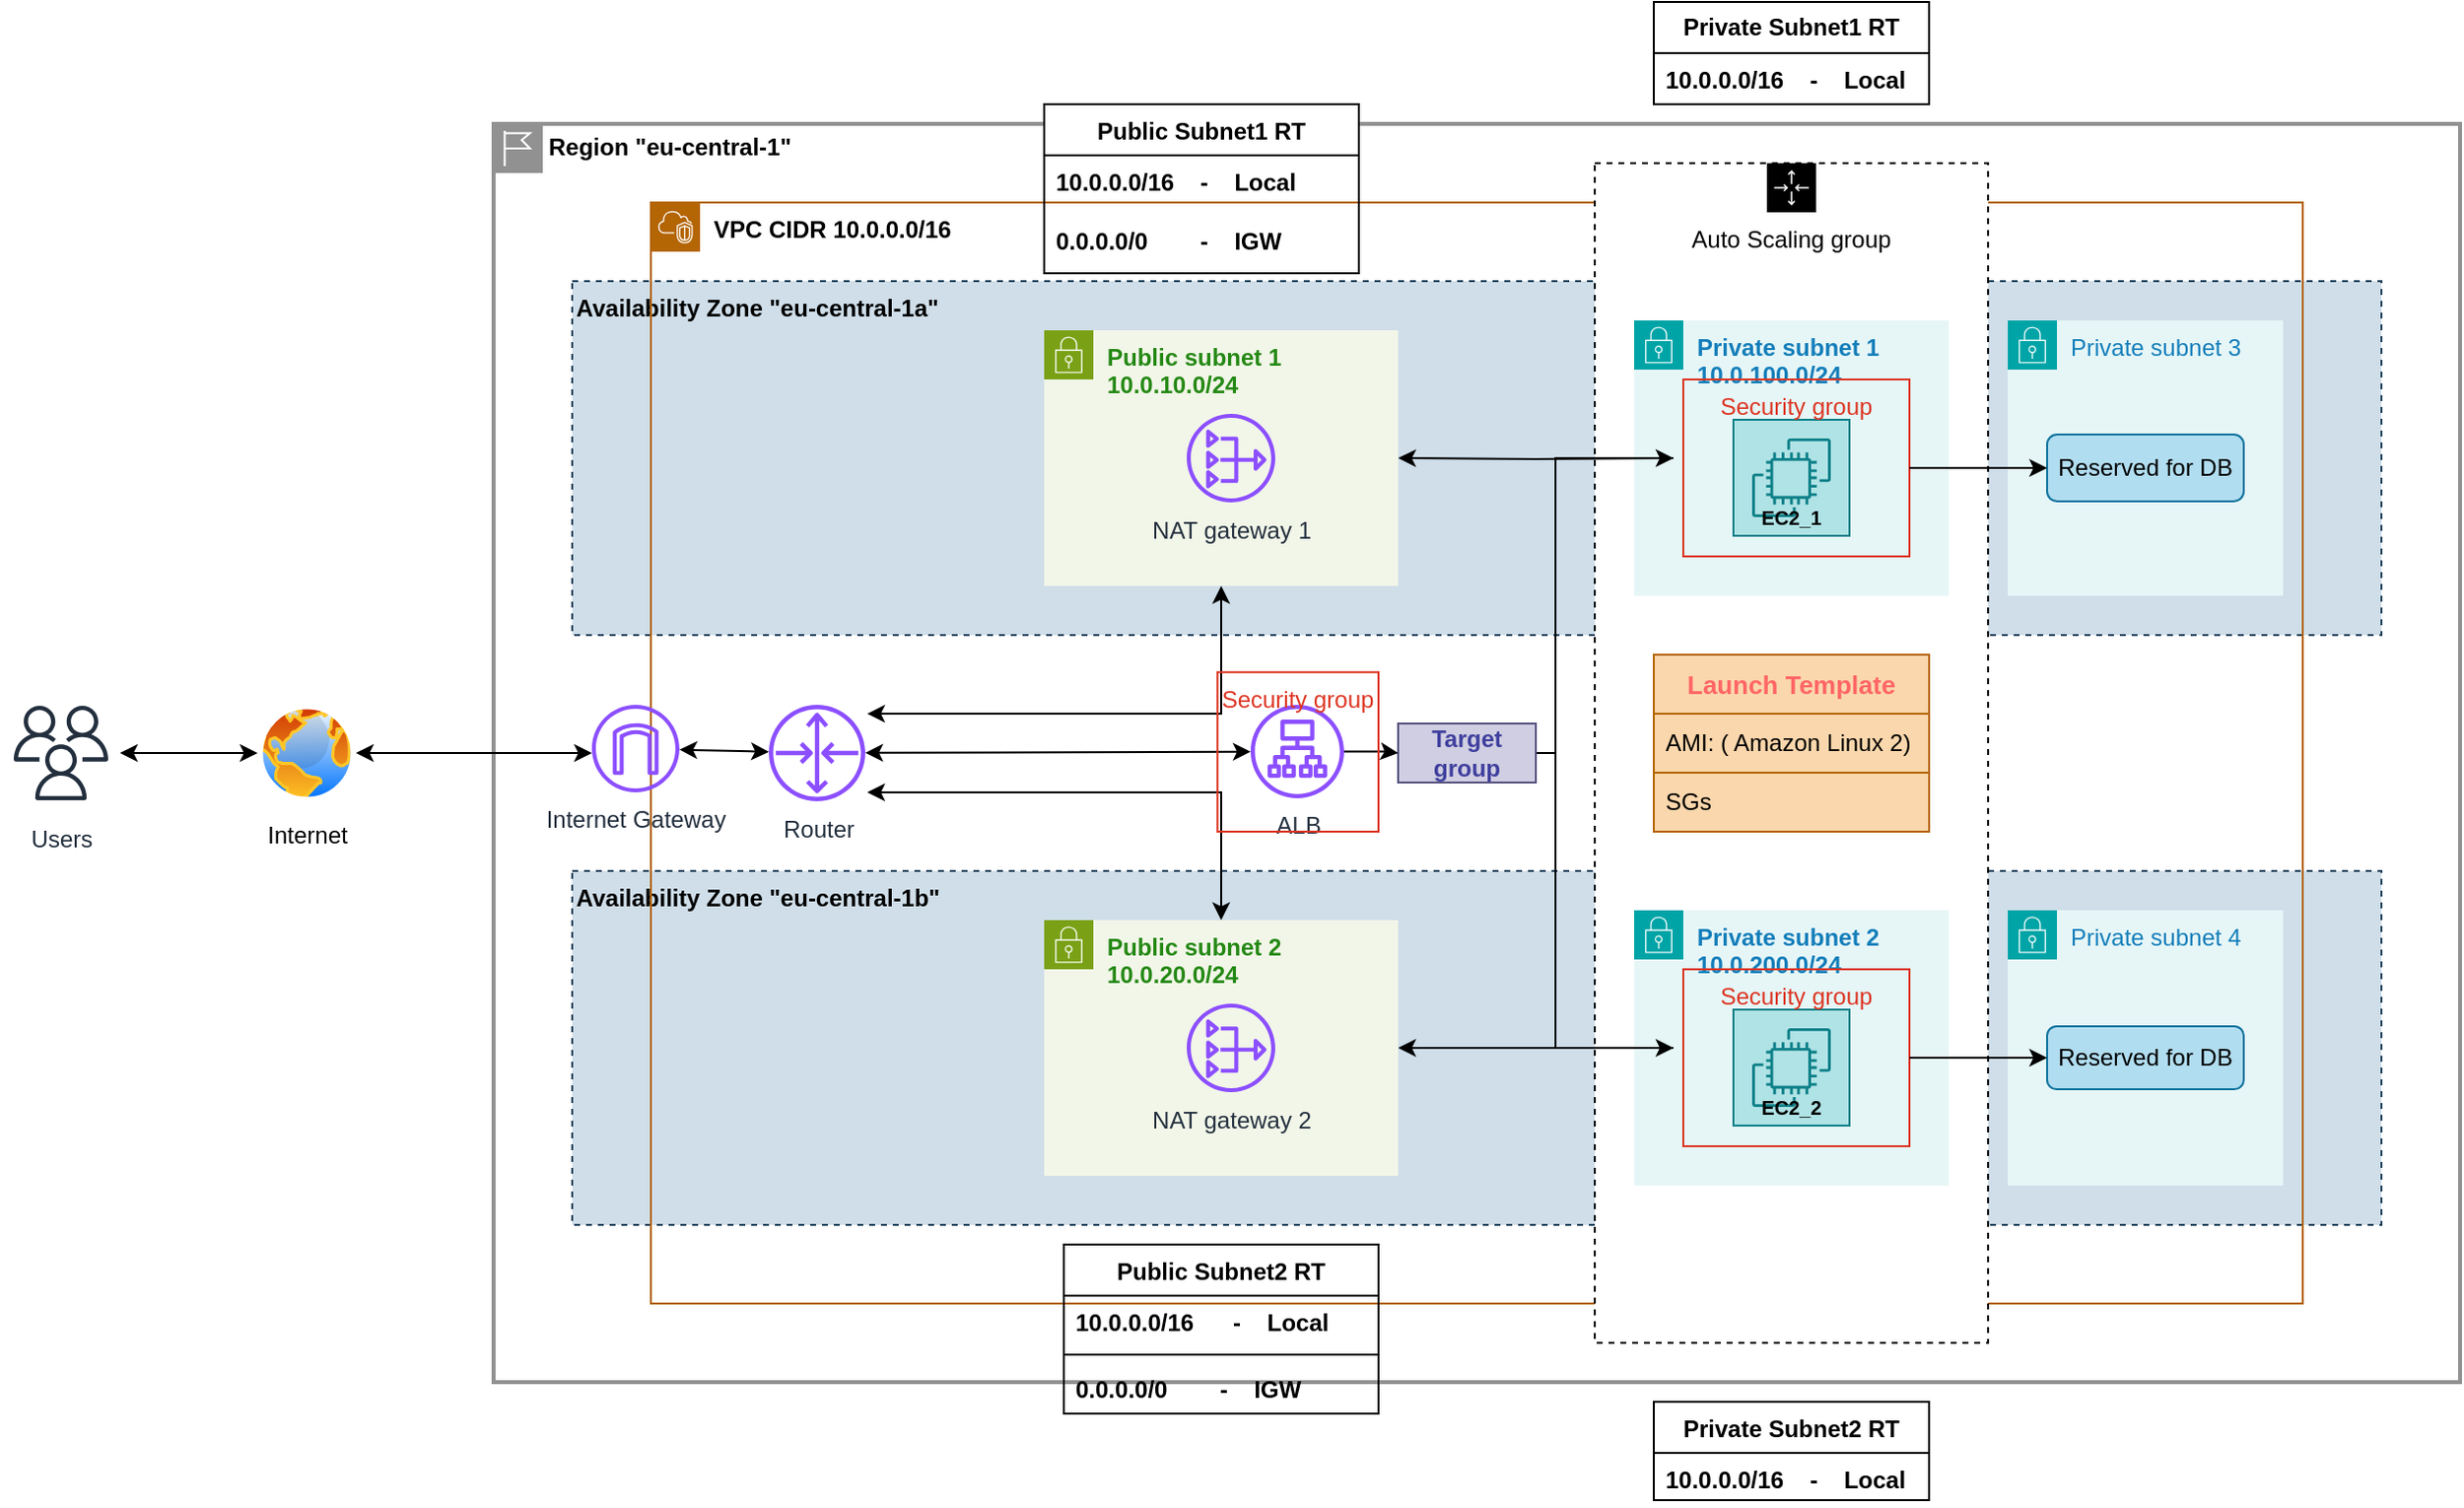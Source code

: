 <mxfile version="27.0.9">
  <diagram id="W_ylkD1GZ0CMVEJ1Mbur" name="Page-1">
    <mxGraphModel dx="2404" dy="2014" grid="1" gridSize="10" guides="1" tooltips="1" connect="1" arrows="1" fold="1" page="1" pageScale="1" pageWidth="850" pageHeight="1100" math="0" shadow="0">
      <root>
        <mxCell id="0" />
        <mxCell id="1" parent="0" />
        <mxCell id="fmBJG4NXic8gwKhfTQOQ-1" value="&lt;b&gt;Region &quot;eu-central-1&quot;&lt;/b&gt;" style="shape=mxgraph.ibm.box;prType=region;fontStyle=0;verticalAlign=top;align=left;spacingLeft=32;spacingTop=4;fillColor=none;rounded=0;whiteSpace=wrap;html=1;strokeColor=#919191;strokeWidth=2;dashed=0;container=1;spacing=-4;collapsible=0;expand=0;recursiveResize=0;" parent="1" vertex="1">
          <mxGeometry x="40" y="-80" width="1000" height="640" as="geometry" />
        </mxCell>
        <mxCell id="fmBJG4NXic8gwKhfTQOQ-2" value="&lt;b&gt;Availability Zone &quot;eu-central-1a&quot;&lt;/b&gt;" style="fillColor=#CFDEE9;strokeColor=#23445d;dashed=1;verticalAlign=top;fontStyle=0;whiteSpace=wrap;html=1;align=left;" parent="fmBJG4NXic8gwKhfTQOQ-1" vertex="1">
          <mxGeometry x="40" y="80" width="920" height="180" as="geometry" />
        </mxCell>
        <mxCell id="fmBJG4NXic8gwKhfTQOQ-3" value="&lt;b&gt;Availability Zone &quot;eu-central-1b&quot;&lt;/b&gt;" style="fillColor=#CFDEE9;strokeColor=#23445d;dashed=1;verticalAlign=top;fontStyle=0;whiteSpace=wrap;html=1;align=left;" parent="fmBJG4NXic8gwKhfTQOQ-1" vertex="1">
          <mxGeometry x="40" y="380" width="920" height="180" as="geometry" />
        </mxCell>
        <mxCell id="fmBJG4NXic8gwKhfTQOQ-4" value="&lt;b&gt;VPC CIDR 10.0.0.0/16&lt;/b&gt;" style="points=[[0,0],[0.25,0],[0.5,0],[0.75,0],[1,0],[1,0.25],[1,0.5],[1,0.75],[1,1],[0.75,1],[0.5,1],[0.25,1],[0,1],[0,0.75],[0,0.5],[0,0.25]];outlineConnect=0;html=1;whiteSpace=wrap;fontSize=12;fontStyle=0;container=1;pointerEvents=0;collapsible=0;recursiveResize=0;shape=mxgraph.aws4.group;grIcon=mxgraph.aws4.group_vpc2;verticalAlign=top;align=left;spacingLeft=30;dashed=0;fillColor=none;strokeColor=#b46504;" parent="fmBJG4NXic8gwKhfTQOQ-1" vertex="1">
          <mxGeometry x="80" y="40" width="840" height="560" as="geometry" />
        </mxCell>
        <mxCell id="fmBJG4NXic8gwKhfTQOQ-9" value="Router" style="sketch=0;outlineConnect=0;fontColor=#232F3E;gradientColor=none;fillColor=#8C4FFF;strokeColor=none;dashed=0;verticalLabelPosition=bottom;verticalAlign=top;align=center;html=1;fontSize=12;fontStyle=0;aspect=fixed;pointerEvents=1;shape=mxgraph.aws4.router;" parent="fmBJG4NXic8gwKhfTQOQ-4" vertex="1">
          <mxGeometry x="60" y="255.5" width="49" height="49" as="geometry" />
        </mxCell>
        <mxCell id="fmBJG4NXic8gwKhfTQOQ-14" value="Auto Scaling group" style="points=[[0,0],[0.25,0],[0.5,0],[0.75,0],[1,0],[1,0.25],[1,0.5],[1,0.75],[1,1],[0.75,1],[0.5,1],[0.25,1],[0,1],[0,0.75],[0,0.5],[0,0.25]];outlineConnect=0;html=1;whiteSpace=wrap;fontSize=12;fontStyle=0;container=1;pointerEvents=0;collapsible=0;recursiveResize=0;shape=mxgraph.aws4.groupCenter;grIcon=mxgraph.aws4.group_auto_scaling_group;grStroke=1;verticalAlign=top;align=center;dashed=1;spacingTop=25;" parent="fmBJG4NXic8gwKhfTQOQ-4" vertex="1">
          <mxGeometry x="480" y="-20" width="200" height="600" as="geometry" />
        </mxCell>
        <mxCell id="fmBJG4NXic8gwKhfTQOQ-17" value="&lt;b&gt;Private subnet 1 10.0.100.0/24&lt;/b&gt;" style="points=[[0,0],[0.25,0],[0.5,0],[0.75,0],[1,0],[1,0.25],[1,0.5],[1,0.75],[1,1],[0.75,1],[0.5,1],[0.25,1],[0,1],[0,0.75],[0,0.5],[0,0.25]];outlineConnect=0;gradientColor=none;html=1;whiteSpace=wrap;fontSize=12;fontStyle=0;container=1;pointerEvents=0;collapsible=0;recursiveResize=0;shape=mxgraph.aws4.group;grIcon=mxgraph.aws4.group_security_group;grStroke=0;strokeColor=#00A4A6;fillColor=#E6F6F7;verticalAlign=top;align=left;spacingLeft=30;fontColor=#147EBA;dashed=0;" parent="fmBJG4NXic8gwKhfTQOQ-14" vertex="1">
          <mxGeometry x="20" y="80" width="160" height="140" as="geometry" />
        </mxCell>
        <mxCell id="fmBJG4NXic8gwKhfTQOQ-27" value="EC2_1" style="sketch=0;outlineConnect=0;strokeColor=#0e8088;fillColor=#b0e3e6;dashed=0;verticalLabelPosition=middle;verticalAlign=bottom;align=center;html=1;whiteSpace=wrap;fontSize=10;fontStyle=1;spacing=3;shape=mxgraph.aws4.productIcon;prIcon=mxgraph.aws4.ec2;" parent="fmBJG4NXic8gwKhfTQOQ-17" vertex="1">
          <mxGeometry x="50" y="50" width="60" height="60" as="geometry" />
        </mxCell>
        <mxCell id="fmBJG4NXic8gwKhfTQOQ-50" value="Security group" style="fillColor=none;strokeColor=#DD3522;verticalAlign=top;fontStyle=0;fontColor=#DD3522;whiteSpace=wrap;html=1;" parent="fmBJG4NXic8gwKhfTQOQ-17" vertex="1">
          <mxGeometry x="25" y="30" width="115" height="90" as="geometry" />
        </mxCell>
        <mxCell id="fmBJG4NXic8gwKhfTQOQ-18" value="&lt;b&gt;Private subnet 2 10.0.200.0/24&lt;/b&gt;" style="points=[[0,0],[0.25,0],[0.5,0],[0.75,0],[1,0],[1,0.25],[1,0.5],[1,0.75],[1,1],[0.75,1],[0.5,1],[0.25,1],[0,1],[0,0.75],[0,0.5],[0,0.25]];outlineConnect=0;gradientColor=none;html=1;whiteSpace=wrap;fontSize=12;fontStyle=0;container=1;pointerEvents=0;collapsible=0;recursiveResize=0;shape=mxgraph.aws4.group;grIcon=mxgraph.aws4.group_security_group;grStroke=0;strokeColor=#00A4A6;fillColor=#E6F6F7;verticalAlign=top;align=left;spacingLeft=30;fontColor=#147EBA;dashed=0;" parent="fmBJG4NXic8gwKhfTQOQ-14" vertex="1">
          <mxGeometry x="20" y="380" width="160" height="140" as="geometry" />
        </mxCell>
        <mxCell id="fmBJG4NXic8gwKhfTQOQ-28" value="EC2_2" style="sketch=0;outlineConnect=0;strokeColor=#0e8088;fillColor=#b0e3e6;dashed=0;verticalLabelPosition=middle;verticalAlign=bottom;align=center;html=1;whiteSpace=wrap;fontSize=10;fontStyle=1;spacing=3;shape=mxgraph.aws4.productIcon;prIcon=mxgraph.aws4.ec2;" parent="fmBJG4NXic8gwKhfTQOQ-18" vertex="1">
          <mxGeometry x="50" y="50" width="60" height="60" as="geometry" />
        </mxCell>
        <mxCell id="fmBJG4NXic8gwKhfTQOQ-53" value="Security group" style="fillColor=none;strokeColor=#DD3522;verticalAlign=top;fontStyle=0;fontColor=#DD3522;whiteSpace=wrap;html=1;" parent="fmBJG4NXic8gwKhfTQOQ-18" vertex="1">
          <mxGeometry x="25" y="30" width="115" height="90" as="geometry" />
        </mxCell>
        <mxCell id="fmBJG4NXic8gwKhfTQOQ-56" value="&lt;b&gt;&lt;font style=&quot;font-size: 13px; color: rgb(255, 102, 102);&quot;&gt;Launch Template&lt;/font&gt;&lt;/b&gt;" style="swimlane;fontStyle=0;childLayout=stackLayout;horizontal=1;startSize=30;horizontalStack=0;resizeParent=1;resizeParentMax=0;resizeLast=0;collapsible=1;marginBottom=0;whiteSpace=wrap;html=1;fillColor=#fad7ac;strokeColor=#b46504;" parent="fmBJG4NXic8gwKhfTQOQ-14" vertex="1">
          <mxGeometry x="30" y="250" width="140" height="90" as="geometry" />
        </mxCell>
        <mxCell id="fmBJG4NXic8gwKhfTQOQ-57" value="AMI: ( Amazon Linux 2)" style="text;strokeColor=#b46504;fillColor=#fad7ac;align=left;verticalAlign=middle;spacingLeft=4;spacingRight=4;overflow=hidden;points=[[0,0.5],[1,0.5]];portConstraint=eastwest;rotatable=0;whiteSpace=wrap;html=1;" parent="fmBJG4NXic8gwKhfTQOQ-56" vertex="1">
          <mxGeometry y="30" width="140" height="30" as="geometry" />
        </mxCell>
        <mxCell id="fmBJG4NXic8gwKhfTQOQ-58" value="SGs" style="text;strokeColor=#b46504;fillColor=#fad7ac;align=left;verticalAlign=middle;spacingLeft=4;spacingRight=4;overflow=hidden;points=[[0,0.5],[1,0.5]];portConstraint=eastwest;rotatable=0;whiteSpace=wrap;html=1;" parent="fmBJG4NXic8gwKhfTQOQ-56" vertex="1">
          <mxGeometry y="60" width="140" height="30" as="geometry" />
        </mxCell>
        <mxCell id="fmBJG4NXic8gwKhfTQOQ-15" value="&lt;b&gt;Public subnet 1 10.0.10.0/24&lt;/b&gt;" style="points=[[0,0],[0.25,0],[0.5,0],[0.75,0],[1,0],[1,0.25],[1,0.5],[1,0.75],[1,1],[0.75,1],[0.5,1],[0.25,1],[0,1],[0,0.75],[0,0.5],[0,0.25]];outlineConnect=0;gradientColor=none;html=1;whiteSpace=wrap;fontSize=12;fontStyle=0;container=1;pointerEvents=0;collapsible=0;recursiveResize=0;shape=mxgraph.aws4.group;grIcon=mxgraph.aws4.group_security_group;grStroke=0;strokeColor=#7AA116;fillColor=#F2F6E8;verticalAlign=top;align=left;spacingLeft=30;fontColor=#248814;dashed=0;" parent="fmBJG4NXic8gwKhfTQOQ-4" vertex="1">
          <mxGeometry x="200" y="65" width="180" height="130" as="geometry" />
        </mxCell>
        <mxCell id="fmBJG4NXic8gwKhfTQOQ-24" value="NAT gateway 1" style="sketch=0;outlineConnect=0;fontColor=#232F3E;gradientColor=none;fillColor=#8C4FFF;strokeColor=none;dashed=0;verticalLabelPosition=bottom;verticalAlign=top;align=center;html=1;fontSize=12;fontStyle=0;aspect=fixed;pointerEvents=1;shape=mxgraph.aws4.nat_gateway;" parent="fmBJG4NXic8gwKhfTQOQ-15" vertex="1">
          <mxGeometry x="72.5" y="42.5" width="45" height="45" as="geometry" />
        </mxCell>
        <mxCell id="fmBJG4NXic8gwKhfTQOQ-16" value="&lt;b&gt;Public subnet 2 10.0.20.0/24&lt;/b&gt;" style="points=[[0,0],[0.25,0],[0.5,0],[0.75,0],[1,0],[1,0.25],[1,0.5],[1,0.75],[1,1],[0.75,1],[0.5,1],[0.25,1],[0,1],[0,0.75],[0,0.5],[0,0.25]];outlineConnect=0;gradientColor=none;html=1;whiteSpace=wrap;fontSize=12;fontStyle=0;container=1;pointerEvents=0;collapsible=0;recursiveResize=0;shape=mxgraph.aws4.group;grIcon=mxgraph.aws4.group_security_group;grStroke=0;strokeColor=#7AA116;fillColor=#F2F6E8;verticalAlign=top;align=left;spacingLeft=30;fontColor=#248814;dashed=0;" parent="fmBJG4NXic8gwKhfTQOQ-4" vertex="1">
          <mxGeometry x="200" y="365" width="180" height="130" as="geometry" />
        </mxCell>
        <mxCell id="fmBJG4NXic8gwKhfTQOQ-23" value="NAT gateway 2" style="sketch=0;outlineConnect=0;fontColor=#232F3E;gradientColor=none;fillColor=#8C4FFF;strokeColor=none;dashed=0;verticalLabelPosition=bottom;verticalAlign=top;align=center;html=1;fontSize=12;fontStyle=0;aspect=fixed;pointerEvents=1;shape=mxgraph.aws4.nat_gateway;" parent="fmBJG4NXic8gwKhfTQOQ-16" vertex="1">
          <mxGeometry x="72.5" y="42.5" width="45" height="45" as="geometry" />
        </mxCell>
        <mxCell id="fmBJG4NXic8gwKhfTQOQ-19" value="Private subnet 3" style="points=[[0,0],[0.25,0],[0.5,0],[0.75,0],[1,0],[1,0.25],[1,0.5],[1,0.75],[1,1],[0.75,1],[0.5,1],[0.25,1],[0,1],[0,0.75],[0,0.5],[0,0.25]];outlineConnect=0;gradientColor=none;html=1;whiteSpace=wrap;fontSize=12;fontStyle=0;container=1;pointerEvents=0;collapsible=0;recursiveResize=0;shape=mxgraph.aws4.group;grIcon=mxgraph.aws4.group_security_group;grStroke=0;strokeColor=#00A4A6;fillColor=#E6F6F7;verticalAlign=top;align=left;spacingLeft=30;fontColor=#147EBA;dashed=0;" parent="fmBJG4NXic8gwKhfTQOQ-4" vertex="1">
          <mxGeometry x="690" y="60" width="140" height="140" as="geometry" />
        </mxCell>
        <mxCell id="fmBJG4NXic8gwKhfTQOQ-20" value="Private subnet 4" style="points=[[0,0],[0.25,0],[0.5,0],[0.75,0],[1,0],[1,0.25],[1,0.5],[1,0.75],[1,1],[0.75,1],[0.5,1],[0.25,1],[0,1],[0,0.75],[0,0.5],[0,0.25]];outlineConnect=0;gradientColor=none;html=1;whiteSpace=wrap;fontSize=12;fontStyle=0;container=1;pointerEvents=0;collapsible=0;recursiveResize=0;shape=mxgraph.aws4.group;grIcon=mxgraph.aws4.group_security_group;grStroke=0;strokeColor=#00A4A6;fillColor=#E6F6F7;verticalAlign=top;align=left;spacingLeft=30;fontColor=#147EBA;dashed=0;" parent="fmBJG4NXic8gwKhfTQOQ-4" vertex="1">
          <mxGeometry x="690" y="360" width="140" height="140" as="geometry" />
        </mxCell>
        <mxCell id="fmBJG4NXic8gwKhfTQOQ-30" value="Reserved for DB" style="rounded=1;whiteSpace=wrap;html=1;fillColor=#b1ddf0;strokeColor=#10739e;" parent="fmBJG4NXic8gwKhfTQOQ-20" vertex="1">
          <mxGeometry x="20" y="59" width="100" height="32" as="geometry" />
        </mxCell>
        <mxCell id="fmBJG4NXic8gwKhfTQOQ-43" value="" style="endArrow=classic;startArrow=classic;html=1;rounded=0;entryX=0.5;entryY=1;entryDx=0;entryDy=0;exitX=1.02;exitY=0.092;exitDx=0;exitDy=0;exitPerimeter=0;" parent="fmBJG4NXic8gwKhfTQOQ-4" source="fmBJG4NXic8gwKhfTQOQ-9" target="fmBJG4NXic8gwKhfTQOQ-15" edge="1">
          <mxGeometry width="50" height="50" relative="1" as="geometry">
            <mxPoint x="120" y="270" as="sourcePoint" />
            <mxPoint x="280" y="210" as="targetPoint" />
            <Array as="points">
              <mxPoint x="290" y="260" />
            </Array>
          </mxGeometry>
        </mxCell>
        <mxCell id="fmBJG4NXic8gwKhfTQOQ-46" value="" style="endArrow=classic;startArrow=classic;html=1;rounded=0;entryX=0.5;entryY=0;entryDx=0;entryDy=0;" parent="fmBJG4NXic8gwKhfTQOQ-4" target="fmBJG4NXic8gwKhfTQOQ-16" edge="1">
          <mxGeometry width="50" height="50" relative="1" as="geometry">
            <mxPoint x="110" y="300" as="sourcePoint" />
            <mxPoint x="300" y="300" as="targetPoint" />
            <Array as="points">
              <mxPoint x="290" y="300" />
            </Array>
          </mxGeometry>
        </mxCell>
        <mxCell id="fmBJG4NXic8gwKhfTQOQ-47" style="edgeStyle=orthogonalEdgeStyle;rounded=0;orthogonalLoop=1;jettySize=auto;html=1;entryX=1;entryY=0.5;entryDx=0;entryDy=0;" parent="fmBJG4NXic8gwKhfTQOQ-4" target="fmBJG4NXic8gwKhfTQOQ-15" edge="1">
          <mxGeometry relative="1" as="geometry">
            <mxPoint x="520" y="130" as="sourcePoint" />
          </mxGeometry>
        </mxCell>
        <mxCell id="fmBJG4NXic8gwKhfTQOQ-48" style="edgeStyle=orthogonalEdgeStyle;rounded=0;orthogonalLoop=1;jettySize=auto;html=1;" parent="fmBJG4NXic8gwKhfTQOQ-4" edge="1">
          <mxGeometry relative="1" as="geometry">
            <mxPoint x="520" y="430" as="sourcePoint" />
            <mxPoint x="380" y="430" as="targetPoint" />
          </mxGeometry>
        </mxCell>
        <mxCell id="fmBJG4NXic8gwKhfTQOQ-64" style="edgeStyle=orthogonalEdgeStyle;rounded=0;orthogonalLoop=1;jettySize=auto;html=1;" parent="fmBJG4NXic8gwKhfTQOQ-4" source="fmBJG4NXic8gwKhfTQOQ-60" edge="1">
          <mxGeometry relative="1" as="geometry">
            <Array as="points">
              <mxPoint x="460" y="280" />
              <mxPoint x="460" y="130" />
            </Array>
            <mxPoint x="520" y="130" as="targetPoint" />
          </mxGeometry>
        </mxCell>
        <mxCell id="fmBJG4NXic8gwKhfTQOQ-60" value="&lt;b&gt;&lt;font style=&quot;color: rgb(63, 63, 158);&quot;&gt;Target group&lt;/font&gt;&lt;/b&gt;" style="rounded=0;whiteSpace=wrap;html=1;fillColor=#d0cee2;strokeColor=#56517e;" parent="fmBJG4NXic8gwKhfTQOQ-4" vertex="1">
          <mxGeometry x="380" y="265" width="70" height="30" as="geometry" />
        </mxCell>
        <mxCell id="fmBJG4NXic8gwKhfTQOQ-38" style="edgeStyle=orthogonalEdgeStyle;rounded=0;orthogonalLoop=1;jettySize=auto;html=1;entryX=0;entryY=0.5;entryDx=0;entryDy=0;exitX=1;exitY=0.5;exitDx=0;exitDy=0;" parent="fmBJG4NXic8gwKhfTQOQ-4" source="fmBJG4NXic8gwKhfTQOQ-53" target="fmBJG4NXic8gwKhfTQOQ-30" edge="1">
          <mxGeometry relative="1" as="geometry">
            <mxPoint x="640" y="430" as="sourcePoint" />
          </mxGeometry>
        </mxCell>
        <mxCell id="fmBJG4NXic8gwKhfTQOQ-8" value="Internet Gateway" style="sketch=0;outlineConnect=0;fontColor=#232F3E;gradientColor=none;fillColor=#8C4FFF;strokeColor=none;dashed=0;verticalLabelPosition=bottom;verticalAlign=top;align=center;html=1;fontSize=12;fontStyle=0;aspect=fixed;pointerEvents=1;shape=mxgraph.aws4.internet_gateway;" parent="fmBJG4NXic8gwKhfTQOQ-1" vertex="1">
          <mxGeometry x="50" y="295.5" width="44.5" height="44.5" as="geometry" />
        </mxCell>
        <mxCell id="fmBJG4NXic8gwKhfTQOQ-10" value="" style="endArrow=classic;startArrow=classic;html=1;rounded=0;" parent="fmBJG4NXic8gwKhfTQOQ-1" source="fmBJG4NXic8gwKhfTQOQ-8" target="fmBJG4NXic8gwKhfTQOQ-9" edge="1">
          <mxGeometry width="50" height="50" relative="1" as="geometry">
            <mxPoint x="100" y="370" as="sourcePoint" />
            <mxPoint x="150" y="320" as="targetPoint" />
          </mxGeometry>
        </mxCell>
        <mxCell id="fmBJG4NXic8gwKhfTQOQ-29" value="Reserved for DB" style="rounded=1;whiteSpace=wrap;html=1;fillColor=#b1ddf0;strokeColor=#10739e;" parent="fmBJG4NXic8gwKhfTQOQ-1" vertex="1">
          <mxGeometry x="790" y="158" width="100" height="34" as="geometry" />
        </mxCell>
        <mxCell id="fmBJG4NXic8gwKhfTQOQ-63" style="edgeStyle=orthogonalEdgeStyle;rounded=0;orthogonalLoop=1;jettySize=auto;html=1;" parent="fmBJG4NXic8gwKhfTQOQ-1" source="fmBJG4NXic8gwKhfTQOQ-31" target="fmBJG4NXic8gwKhfTQOQ-60" edge="1">
          <mxGeometry relative="1" as="geometry" />
        </mxCell>
        <mxCell id="fmBJG4NXic8gwKhfTQOQ-31" value="ALB" style="sketch=0;outlineConnect=0;fontColor=#232F3E;gradientColor=none;fillColor=#8C4FFF;strokeColor=none;dashed=0;verticalLabelPosition=bottom;verticalAlign=top;align=center;html=1;fontSize=12;fontStyle=0;aspect=fixed;pointerEvents=1;shape=mxgraph.aws4.application_load_balancer;" parent="fmBJG4NXic8gwKhfTQOQ-1" vertex="1">
          <mxGeometry x="385" y="295.5" width="47.5" height="47.5" as="geometry" />
        </mxCell>
        <mxCell id="fmBJG4NXic8gwKhfTQOQ-32" value="" style="endArrow=classic;startArrow=classic;html=1;rounded=0;" parent="fmBJG4NXic8gwKhfTQOQ-1" source="fmBJG4NXic8gwKhfTQOQ-9" target="fmBJG4NXic8gwKhfTQOQ-31" edge="1">
          <mxGeometry width="50" height="50" relative="1" as="geometry">
            <mxPoint x="270" y="350" as="sourcePoint" />
            <mxPoint x="320" y="300" as="targetPoint" />
          </mxGeometry>
        </mxCell>
        <mxCell id="fmBJG4NXic8gwKhfTQOQ-40" style="edgeStyle=orthogonalEdgeStyle;rounded=0;orthogonalLoop=1;jettySize=auto;html=1;exitX=1;exitY=0.5;exitDx=0;exitDy=0;" parent="fmBJG4NXic8gwKhfTQOQ-1" source="fmBJG4NXic8gwKhfTQOQ-50" target="fmBJG4NXic8gwKhfTQOQ-29" edge="1">
          <mxGeometry relative="1" as="geometry">
            <mxPoint x="720" y="170" as="sourcePoint" />
          </mxGeometry>
        </mxCell>
        <mxCell id="1ShqfxVxxdJUtC7kcMgE-1" value="Security group" style="fillColor=none;strokeColor=#DD3522;verticalAlign=top;fontStyle=0;fontColor=#DD3522;whiteSpace=wrap;html=1;" parent="fmBJG4NXic8gwKhfTQOQ-1" vertex="1">
          <mxGeometry x="368.13" y="278.88" width="81.87" height="81.12" as="geometry" />
        </mxCell>
        <mxCell id="1ShqfxVxxdJUtC7kcMgE-49" value="Public Subnet2 RT" style="swimlane;fontStyle=1;align=center;verticalAlign=top;childLayout=stackLayout;horizontal=1;startSize=26;horizontalStack=0;resizeParent=1;resizeParentMax=0;resizeLast=0;collapsible=1;marginBottom=0;whiteSpace=wrap;html=1;" parent="fmBJG4NXic8gwKhfTQOQ-1" vertex="1">
          <mxGeometry x="290" y="570" width="160" height="86" as="geometry" />
        </mxCell>
        <mxCell id="1ShqfxVxxdJUtC7kcMgE-50" value="&lt;b&gt;10.0.0.0/16&amp;nbsp; &amp;nbsp; &amp;nbsp; -&amp;nbsp; &amp;nbsp; Local&lt;/b&gt;" style="text;strokeColor=none;fillColor=none;align=left;verticalAlign=top;spacingLeft=4;spacingRight=4;overflow=hidden;rotatable=0;points=[[0,0.5],[1,0.5]];portConstraint=eastwest;whiteSpace=wrap;html=1;" parent="1ShqfxVxxdJUtC7kcMgE-49" vertex="1">
          <mxGeometry y="26" width="160" height="26" as="geometry" />
        </mxCell>
        <mxCell id="1ShqfxVxxdJUtC7kcMgE-51" value="" style="line;strokeWidth=1;fillColor=none;align=left;verticalAlign=middle;spacingTop=-1;spacingLeft=3;spacingRight=3;rotatable=0;labelPosition=right;points=[];portConstraint=eastwest;strokeColor=inherit;" parent="1ShqfxVxxdJUtC7kcMgE-49" vertex="1">
          <mxGeometry y="52" width="160" height="8" as="geometry" />
        </mxCell>
        <mxCell id="1ShqfxVxxdJUtC7kcMgE-52" value="&lt;b&gt;0.0.0.0/0&amp;nbsp; &amp;nbsp; &amp;nbsp; &amp;nbsp; -&amp;nbsp; &amp;nbsp; IGW&lt;/b&gt;" style="text;strokeColor=none;fillColor=none;align=left;verticalAlign=top;spacingLeft=4;spacingRight=4;overflow=hidden;rotatable=0;points=[[0,0.5],[1,0.5]];portConstraint=eastwest;whiteSpace=wrap;html=1;" parent="1ShqfxVxxdJUtC7kcMgE-49" vertex="1">
          <mxGeometry y="60" width="160" height="26" as="geometry" />
        </mxCell>
        <mxCell id="fmBJG4NXic8gwKhfTQOQ-5" value="Internet" style="image;aspect=fixed;perimeter=ellipsePerimeter;html=1;align=center;shadow=0;dashed=0;spacingTop=3;image=img/lib/active_directory/internet_globe.svg;" parent="1" vertex="1">
          <mxGeometry x="-80" y="215" width="50" height="50" as="geometry" />
        </mxCell>
        <mxCell id="fmBJG4NXic8gwKhfTQOQ-7" value="Users" style="sketch=0;outlineConnect=0;fontColor=#232F3E;gradientColor=none;strokeColor=#232F3E;fillColor=#ffffff;dashed=0;verticalLabelPosition=bottom;verticalAlign=top;align=center;html=1;fontSize=12;fontStyle=0;aspect=fixed;shape=mxgraph.aws4.resourceIcon;resIcon=mxgraph.aws4.users;" parent="1" vertex="1">
          <mxGeometry x="-210" y="210" width="60" height="60" as="geometry" />
        </mxCell>
        <mxCell id="fmBJG4NXic8gwKhfTQOQ-11" value="" style="endArrow=classic;startArrow=classic;html=1;rounded=0;exitX=1;exitY=0.5;exitDx=0;exitDy=0;" parent="1" source="fmBJG4NXic8gwKhfTQOQ-5" edge="1">
          <mxGeometry width="50" height="50" relative="1" as="geometry">
            <mxPoint x="-70" y="380" as="sourcePoint" />
            <mxPoint x="90" y="240" as="targetPoint" />
          </mxGeometry>
        </mxCell>
        <mxCell id="fmBJG4NXic8gwKhfTQOQ-12" value="" style="endArrow=classic;startArrow=classic;html=1;rounded=0;entryX=0;entryY=0.5;entryDx=0;entryDy=0;" parent="1" source="fmBJG4NXic8gwKhfTQOQ-7" target="fmBJG4NXic8gwKhfTQOQ-5" edge="1">
          <mxGeometry width="50" height="50" relative="1" as="geometry">
            <mxPoint x="-150" y="280" as="sourcePoint" />
            <mxPoint x="-90" y="320" as="targetPoint" />
          </mxGeometry>
        </mxCell>
        <mxCell id="1ShqfxVxxdJUtC7kcMgE-4" value="" style="endArrow=classic;html=1;rounded=0;" parent="1" edge="1">
          <mxGeometry width="50" height="50" relative="1" as="geometry">
            <mxPoint x="580" y="240" as="sourcePoint" />
            <mxPoint x="640" y="390" as="targetPoint" />
            <Array as="points">
              <mxPoint x="580" y="390" />
            </Array>
          </mxGeometry>
        </mxCell>
        <mxCell id="1ShqfxVxxdJUtC7kcMgE-45" value="Public Subnet1 RT" style="swimlane;fontStyle=1;childLayout=stackLayout;horizontal=1;startSize=26;horizontalStack=0;resizeParent=1;resizeParentMax=0;resizeLast=0;collapsible=1;marginBottom=0;align=center;fontSize=12;" parent="1" vertex="1">
          <mxGeometry x="320" y="-90" width="160" height="86" as="geometry" />
        </mxCell>
        <mxCell id="1ShqfxVxxdJUtC7kcMgE-46" value="&lt;b&gt;10.0.0.0/16&amp;nbsp; &amp;nbsp; -&amp;nbsp; &amp;nbsp; Local&lt;/b&gt;" style="text;strokeColor=none;fillColor=none;spacingLeft=4;spacingRight=4;overflow=hidden;rotatable=0;points=[[0,0.5],[1,0.5]];portConstraint=eastwest;fontSize=12;whiteSpace=wrap;html=1;" parent="1ShqfxVxxdJUtC7kcMgE-45" vertex="1">
          <mxGeometry y="26" width="160" height="30" as="geometry" />
        </mxCell>
        <mxCell id="1ShqfxVxxdJUtC7kcMgE-47" value="&lt;b&gt;0.0.0.0/0&amp;nbsp; &amp;nbsp; &amp;nbsp; &amp;nbsp; -&amp;nbsp; &amp;nbsp; IGW&lt;/b&gt;" style="text;strokeColor=none;fillColor=none;spacingLeft=4;spacingRight=4;overflow=hidden;rotatable=0;points=[[0,0.5],[1,0.5]];portConstraint=eastwest;fontSize=12;whiteSpace=wrap;html=1;" parent="1ShqfxVxxdJUtC7kcMgE-45" vertex="1">
          <mxGeometry y="56" width="160" height="30" as="geometry" />
        </mxCell>
        <mxCell id="vTma47QSeqITi06u6tla-2" value="&lt;b&gt;Private Subnet1 RT&lt;/b&gt;" style="swimlane;fontStyle=0;childLayout=stackLayout;horizontal=1;startSize=26;fillColor=none;horizontalStack=0;resizeParent=1;resizeParentMax=0;resizeLast=0;collapsible=1;marginBottom=0;whiteSpace=wrap;html=1;" vertex="1" parent="1">
          <mxGeometry x="630" y="-142" width="140" height="52" as="geometry" />
        </mxCell>
        <mxCell id="vTma47QSeqITi06u6tla-4" value="&lt;b&gt;10.0.0.0/16&amp;nbsp; &amp;nbsp; -&amp;nbsp; &amp;nbsp; Local&lt;/b&gt;" style="text;strokeColor=none;fillColor=none;align=left;verticalAlign=top;spacingLeft=4;spacingRight=4;overflow=hidden;rotatable=0;points=[[0,0.5],[1,0.5]];portConstraint=eastwest;whiteSpace=wrap;html=1;" vertex="1" parent="vTma47QSeqITi06u6tla-2">
          <mxGeometry y="26" width="140" height="26" as="geometry" />
        </mxCell>
        <mxCell id="vTma47QSeqITi06u6tla-6" value="Private Subnet2 RT" style="swimlane;fontStyle=1;align=center;verticalAlign=top;childLayout=stackLayout;horizontal=1;startSize=26;horizontalStack=0;resizeParent=1;resizeParentMax=0;resizeLast=0;collapsible=1;marginBottom=0;whiteSpace=wrap;html=1;" vertex="1" parent="1">
          <mxGeometry x="630" y="570" width="140" height="50" as="geometry" />
        </mxCell>
        <mxCell id="vTma47QSeqITi06u6tla-7" value="&lt;b&gt;10.0.0.0/16&amp;nbsp; &amp;nbsp; -&amp;nbsp; &amp;nbsp; Local&lt;/b&gt;" style="text;strokeColor=none;fillColor=none;align=left;verticalAlign=top;spacingLeft=4;spacingRight=4;overflow=hidden;rotatable=0;points=[[0,0.5],[1,0.5]];portConstraint=eastwest;whiteSpace=wrap;html=1;" vertex="1" parent="vTma47QSeqITi06u6tla-6">
          <mxGeometry y="26" width="140" height="24" as="geometry" />
        </mxCell>
      </root>
    </mxGraphModel>
  </diagram>
</mxfile>

